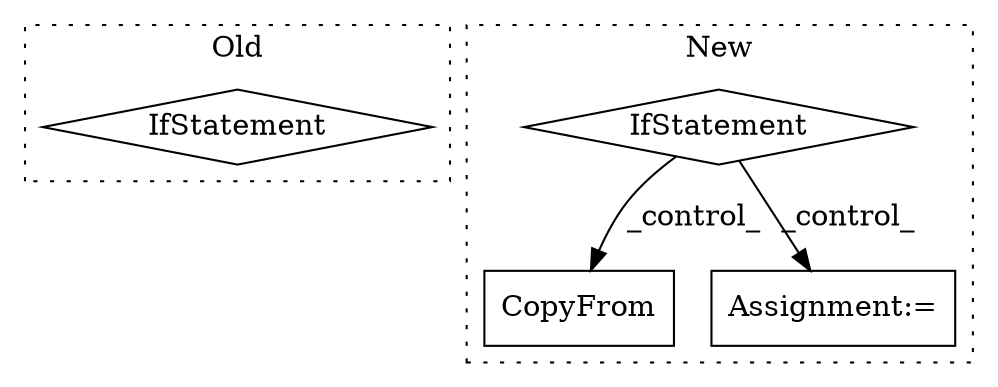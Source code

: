 digraph G {
subgraph cluster0 {
1 [label="IfStatement" a="25" s="5913,5963" l="4,2" shape="diamond"];
label = "Old";
style="dotted";
}
subgraph cluster1 {
2 [label="CopyFrom" a="32" s="7538,7558" l="9,1" shape="box"];
3 [label="IfStatement" a="25" s="6080,6130" l="4,2" shape="diamond"];
4 [label="Assignment:=" a="7" s="7623" l="1" shape="box"];
label = "New";
style="dotted";
}
3 -> 2 [label="_control_"];
3 -> 4 [label="_control_"];
}